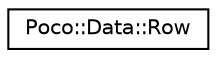 digraph "Graphical Class Hierarchy"
{
 // LATEX_PDF_SIZE
  edge [fontname="Helvetica",fontsize="10",labelfontname="Helvetica",labelfontsize="10"];
  node [fontname="Helvetica",fontsize="10",shape=record];
  rankdir="LR";
  Node0 [label="Poco::Data::Row",height=0.2,width=0.4,color="black", fillcolor="white", style="filled",URL="$classPoco_1_1Data_1_1Row.html",tooltip=" "];
}
